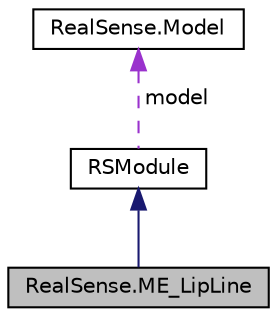 digraph "RealSense.ME_LipLine"
{
  edge [fontname="Helvetica",fontsize="10",labelfontname="Helvetica",labelfontsize="10"];
  node [fontname="Helvetica",fontsize="10",shape=record];
  Node2 [label="RealSense.ME_LipLine",height=0.2,width=0.4,color="black", fillcolor="grey75", style="filled", fontcolor="black"];
  Node3 -> Node2 [dir="back",color="midnightblue",fontsize="10",style="solid"];
  Node3 [label="RSModule",height=0.2,width=0.4,color="black", fillcolor="white", style="filled",URL="$class_real_sense_1_1_r_s_module.html"];
  Node4 -> Node3 [dir="back",color="darkorchid3",fontsize="10",style="dashed",label=" model" ];
  Node4 [label="RealSense.Model",height=0.2,width=0.4,color="black", fillcolor="white", style="filled",URL="$class_real_sense_1_1_model.html"];
}

